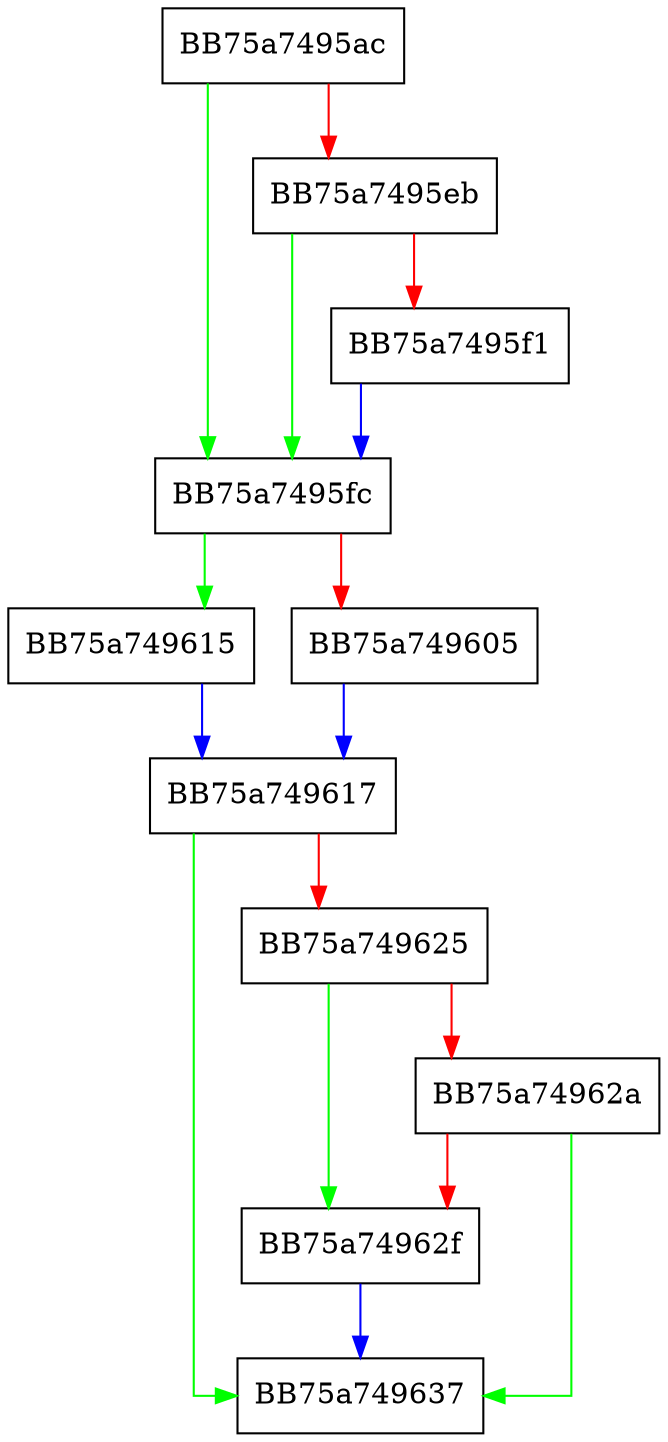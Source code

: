 digraph _PopulateCppExceptionRecord {
  node [shape="box"];
  graph [splines=ortho];
  BB75a7495ac -> BB75a7495fc [color="green"];
  BB75a7495ac -> BB75a7495eb [color="red"];
  BB75a7495eb -> BB75a7495fc [color="green"];
  BB75a7495eb -> BB75a7495f1 [color="red"];
  BB75a7495f1 -> BB75a7495fc [color="blue"];
  BB75a7495fc -> BB75a749615 [color="green"];
  BB75a7495fc -> BB75a749605 [color="red"];
  BB75a749605 -> BB75a749617 [color="blue"];
  BB75a749615 -> BB75a749617 [color="blue"];
  BB75a749617 -> BB75a749637 [color="green"];
  BB75a749617 -> BB75a749625 [color="red"];
  BB75a749625 -> BB75a74962f [color="green"];
  BB75a749625 -> BB75a74962a [color="red"];
  BB75a74962a -> BB75a749637 [color="green"];
  BB75a74962a -> BB75a74962f [color="red"];
  BB75a74962f -> BB75a749637 [color="blue"];
}